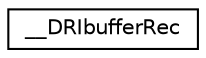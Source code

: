 digraph "Graphe hiérarchique des classes"
{
  edge [fontname="Helvetica",fontsize="10",labelfontname="Helvetica",labelfontsize="10"];
  node [fontname="Helvetica",fontsize="10",shape=record];
  rankdir="LR";
  Node1 [label="__DRIbufferRec",height=0.2,width=0.4,color="black", fillcolor="white", style="filled",URL="$struct_____d_r_ibuffer_rec.html"];
}
